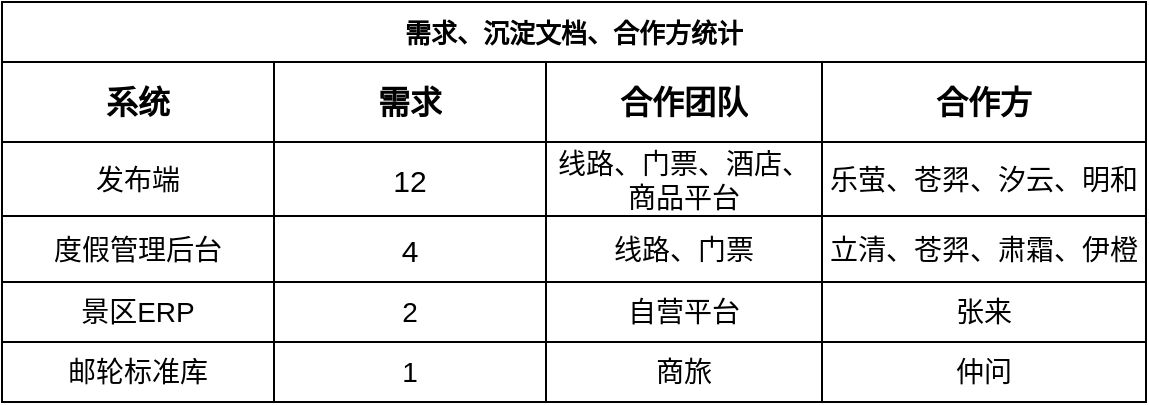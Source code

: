 <mxfile version="14.9.3" type="github">
  <diagram id="YOp7EUod95WV0Nj0ZzQr" name="第 1 页">
    <mxGraphModel dx="946" dy="565" grid="1" gridSize="10" guides="1" tooltips="1" connect="1" arrows="1" fold="1" page="1" pageScale="1" pageWidth="1654" pageHeight="2336" math="0" shadow="0">
      <root>
        <mxCell id="0" />
        <mxCell id="1" parent="0" />
        <mxCell id="FEjov3_fEQZX0-ExVcWr-1" value="需求、沉淀文档、合作方统计" style="shape=table;startSize=30;container=1;collapsible=0;childLayout=tableLayout;fontStyle=1;align=center;pointerEvents=1;fontSize=13;" vertex="1" parent="1">
          <mxGeometry x="200" y="150" width="572" height="200" as="geometry" />
        </mxCell>
        <mxCell id="FEjov3_fEQZX0-ExVcWr-2" value="" style="shape=partialRectangle;html=1;whiteSpace=wrap;collapsible=0;dropTarget=0;pointerEvents=0;fillColor=none;top=0;left=0;bottom=0;right=0;points=[[0,0.5],[1,0.5]];portConstraint=eastwest;" vertex="1" parent="FEjov3_fEQZX0-ExVcWr-1">
          <mxGeometry y="30" width="572" height="40" as="geometry" />
        </mxCell>
        <mxCell id="FEjov3_fEQZX0-ExVcWr-34" value="&lt;font size=&quot;1&quot;&gt;&lt;b style=&quot;font-size: 16px&quot;&gt;系统&lt;/b&gt;&lt;/font&gt;" style="shape=partialRectangle;html=1;whiteSpace=wrap;connectable=0;fillColor=none;top=0;left=0;bottom=0;right=0;overflow=hidden;pointerEvents=1;" vertex="1" parent="FEjov3_fEQZX0-ExVcWr-2">
          <mxGeometry width="136" height="40" as="geometry" />
        </mxCell>
        <mxCell id="FEjov3_fEQZX0-ExVcWr-3" value="&lt;font size=&quot;1&quot;&gt;&lt;b style=&quot;font-size: 16px&quot;&gt;需求&lt;/b&gt;&lt;/font&gt;" style="shape=partialRectangle;html=1;whiteSpace=wrap;connectable=0;fillColor=none;top=0;left=0;bottom=0;right=0;overflow=hidden;pointerEvents=1;" vertex="1" parent="FEjov3_fEQZX0-ExVcWr-2">
          <mxGeometry x="136" width="136" height="40" as="geometry" />
        </mxCell>
        <mxCell id="FEjov3_fEQZX0-ExVcWr-5" value="&lt;font size=&quot;1&quot;&gt;&lt;b style=&quot;font-size: 16px&quot;&gt;合作团队&lt;/b&gt;&lt;/font&gt;" style="shape=partialRectangle;html=1;whiteSpace=wrap;connectable=0;fillColor=none;top=0;left=0;bottom=0;right=0;overflow=hidden;pointerEvents=1;" vertex="1" parent="FEjov3_fEQZX0-ExVcWr-2">
          <mxGeometry x="272" width="138" height="40" as="geometry" />
        </mxCell>
        <mxCell id="FEjov3_fEQZX0-ExVcWr-81" value="&lt;font style=&quot;font-size: 16px&quot;&gt;&lt;b&gt;合作方&lt;/b&gt;&lt;/font&gt;" style="shape=partialRectangle;html=1;whiteSpace=wrap;connectable=0;fillColor=none;top=0;left=0;bottom=0;right=0;overflow=hidden;pointerEvents=1;" vertex="1" parent="FEjov3_fEQZX0-ExVcWr-2">
          <mxGeometry x="410" width="162" height="40" as="geometry" />
        </mxCell>
        <mxCell id="FEjov3_fEQZX0-ExVcWr-28" value="" style="shape=partialRectangle;html=1;whiteSpace=wrap;collapsible=0;dropTarget=0;pointerEvents=0;fillColor=none;top=0;left=0;bottom=0;right=0;points=[[0,0.5],[1,0.5]];portConstraint=eastwest;" vertex="1" parent="FEjov3_fEQZX0-ExVcWr-1">
          <mxGeometry y="70" width="572" height="37" as="geometry" />
        </mxCell>
        <mxCell id="FEjov3_fEQZX0-ExVcWr-35" value="&lt;font style=&quot;font-size: 14px&quot;&gt;发布端&lt;/font&gt;" style="shape=partialRectangle;html=1;whiteSpace=wrap;connectable=0;fillColor=none;top=0;left=0;bottom=0;right=0;overflow=hidden;pointerEvents=1;" vertex="1" parent="FEjov3_fEQZX0-ExVcWr-28">
          <mxGeometry width="136" height="37" as="geometry" />
        </mxCell>
        <mxCell id="FEjov3_fEQZX0-ExVcWr-29" value="&lt;font style=&quot;font-size: 15px&quot;&gt;12&lt;/font&gt;" style="shape=partialRectangle;html=1;whiteSpace=wrap;connectable=0;fillColor=none;top=0;left=0;bottom=0;right=0;overflow=hidden;pointerEvents=1;" vertex="1" parent="FEjov3_fEQZX0-ExVcWr-28">
          <mxGeometry x="136" width="136" height="37" as="geometry" />
        </mxCell>
        <mxCell id="FEjov3_fEQZX0-ExVcWr-31" value="&lt;font style=&quot;font-size: 14px&quot;&gt;线路、门票、酒店、商品平台&lt;/font&gt;" style="shape=partialRectangle;html=1;whiteSpace=wrap;connectable=0;fillColor=none;top=0;left=0;bottom=0;right=0;overflow=hidden;pointerEvents=1;" vertex="1" parent="FEjov3_fEQZX0-ExVcWr-28">
          <mxGeometry x="272" width="138" height="37" as="geometry" />
        </mxCell>
        <mxCell id="FEjov3_fEQZX0-ExVcWr-82" value="&lt;font style=&quot;font-size: 14px&quot;&gt;乐萤、苍羿、汐云、明和&lt;/font&gt;" style="shape=partialRectangle;html=1;whiteSpace=wrap;connectable=0;fillColor=none;top=0;left=0;bottom=0;right=0;overflow=hidden;pointerEvents=1;" vertex="1" parent="FEjov3_fEQZX0-ExVcWr-28">
          <mxGeometry x="410" width="162" height="37" as="geometry" />
        </mxCell>
        <mxCell id="FEjov3_fEQZX0-ExVcWr-66" style="shape=partialRectangle;html=1;whiteSpace=wrap;collapsible=0;dropTarget=0;pointerEvents=0;fillColor=none;top=0;left=0;bottom=0;right=0;points=[[0,0.5],[1,0.5]];portConstraint=eastwest;" vertex="1" parent="FEjov3_fEQZX0-ExVcWr-1">
          <mxGeometry y="107" width="572" height="33" as="geometry" />
        </mxCell>
        <mxCell id="FEjov3_fEQZX0-ExVcWr-67" value="&lt;font style=&quot;font-size: 14px&quot;&gt;度假管理后台&lt;/font&gt;" style="shape=partialRectangle;html=1;whiteSpace=wrap;connectable=0;fillColor=none;top=0;left=0;bottom=0;right=0;overflow=hidden;pointerEvents=1;" vertex="1" parent="FEjov3_fEQZX0-ExVcWr-66">
          <mxGeometry width="136" height="33" as="geometry" />
        </mxCell>
        <mxCell id="FEjov3_fEQZX0-ExVcWr-68" value="&lt;font style=&quot;font-size: 15px&quot;&gt;4&lt;/font&gt;" style="shape=partialRectangle;html=1;whiteSpace=wrap;connectable=0;fillColor=none;top=0;left=0;bottom=0;right=0;overflow=hidden;pointerEvents=1;" vertex="1" parent="FEjov3_fEQZX0-ExVcWr-66">
          <mxGeometry x="136" width="136" height="33" as="geometry" />
        </mxCell>
        <mxCell id="FEjov3_fEQZX0-ExVcWr-70" value="&lt;font style=&quot;font-size: 14px&quot;&gt;线路、门票&lt;/font&gt;" style="shape=partialRectangle;html=1;whiteSpace=wrap;connectable=0;fillColor=none;top=0;left=0;bottom=0;right=0;overflow=hidden;pointerEvents=1;" vertex="1" parent="FEjov3_fEQZX0-ExVcWr-66">
          <mxGeometry x="272" width="138" height="33" as="geometry" />
        </mxCell>
        <mxCell id="FEjov3_fEQZX0-ExVcWr-83" value="&lt;font style=&quot;font-size: 14px&quot;&gt;立清、苍羿、肃霜、伊橙&lt;/font&gt;" style="shape=partialRectangle;html=1;whiteSpace=wrap;connectable=0;fillColor=none;top=0;left=0;bottom=0;right=0;overflow=hidden;pointerEvents=1;" vertex="1" parent="FEjov3_fEQZX0-ExVcWr-66">
          <mxGeometry x="410" width="162" height="33" as="geometry" />
        </mxCell>
        <mxCell id="FEjov3_fEQZX0-ExVcWr-6" value="" style="shape=partialRectangle;html=1;whiteSpace=wrap;collapsible=0;dropTarget=0;pointerEvents=0;fillColor=none;top=0;left=0;bottom=0;right=0;points=[[0,0.5],[1,0.5]];portConstraint=eastwest;" vertex="1" parent="FEjov3_fEQZX0-ExVcWr-1">
          <mxGeometry y="140" width="572" height="30" as="geometry" />
        </mxCell>
        <mxCell id="FEjov3_fEQZX0-ExVcWr-36" value="&lt;font style=&quot;font-size: 14px&quot;&gt;景区ERP&lt;/font&gt;" style="shape=partialRectangle;html=1;whiteSpace=wrap;connectable=0;fillColor=none;top=0;left=0;bottom=0;right=0;overflow=hidden;pointerEvents=1;" vertex="1" parent="FEjov3_fEQZX0-ExVcWr-6">
          <mxGeometry width="136" height="30" as="geometry" />
        </mxCell>
        <mxCell id="FEjov3_fEQZX0-ExVcWr-7" value="&lt;font style=&quot;font-size: 14px&quot;&gt;2&lt;/font&gt;" style="shape=partialRectangle;html=1;whiteSpace=wrap;connectable=0;fillColor=none;top=0;left=0;bottom=0;right=0;overflow=hidden;pointerEvents=1;" vertex="1" parent="FEjov3_fEQZX0-ExVcWr-6">
          <mxGeometry x="136" width="136" height="30" as="geometry" />
        </mxCell>
        <mxCell id="FEjov3_fEQZX0-ExVcWr-9" value="&lt;font style=&quot;font-size: 14px&quot;&gt;自营平台&lt;/font&gt;" style="shape=partialRectangle;html=1;whiteSpace=wrap;connectable=0;fillColor=none;top=0;left=0;bottom=0;right=0;overflow=hidden;pointerEvents=1;" vertex="1" parent="FEjov3_fEQZX0-ExVcWr-6">
          <mxGeometry x="272" width="138" height="30" as="geometry" />
        </mxCell>
        <mxCell id="FEjov3_fEQZX0-ExVcWr-84" value="&lt;font style=&quot;font-size: 14px&quot;&gt;张来&lt;/font&gt;" style="shape=partialRectangle;html=1;whiteSpace=wrap;connectable=0;fillColor=none;top=0;left=0;bottom=0;right=0;overflow=hidden;pointerEvents=1;" vertex="1" parent="FEjov3_fEQZX0-ExVcWr-6">
          <mxGeometry x="410" width="162" height="30" as="geometry" />
        </mxCell>
        <mxCell id="FEjov3_fEQZX0-ExVcWr-71" style="shape=partialRectangle;html=1;whiteSpace=wrap;collapsible=0;dropTarget=0;pointerEvents=0;fillColor=none;top=0;left=0;bottom=0;right=0;points=[[0,0.5],[1,0.5]];portConstraint=eastwest;" vertex="1" parent="FEjov3_fEQZX0-ExVcWr-1">
          <mxGeometry y="170" width="572" height="30" as="geometry" />
        </mxCell>
        <mxCell id="FEjov3_fEQZX0-ExVcWr-72" value="&lt;font style=&quot;font-size: 14px&quot;&gt;邮轮标准库&lt;/font&gt;" style="shape=partialRectangle;html=1;whiteSpace=wrap;connectable=0;fillColor=none;top=0;left=0;bottom=0;right=0;overflow=hidden;pointerEvents=1;" vertex="1" parent="FEjov3_fEQZX0-ExVcWr-71">
          <mxGeometry width="136" height="30" as="geometry" />
        </mxCell>
        <mxCell id="FEjov3_fEQZX0-ExVcWr-73" value="&lt;font style=&quot;font-size: 14px&quot;&gt;1&lt;/font&gt;" style="shape=partialRectangle;html=1;whiteSpace=wrap;connectable=0;fillColor=none;top=0;left=0;bottom=0;right=0;overflow=hidden;pointerEvents=1;" vertex="1" parent="FEjov3_fEQZX0-ExVcWr-71">
          <mxGeometry x="136" width="136" height="30" as="geometry" />
        </mxCell>
        <mxCell id="FEjov3_fEQZX0-ExVcWr-75" value="&lt;font style=&quot;font-size: 14px&quot;&gt;商旅&lt;/font&gt;" style="shape=partialRectangle;html=1;whiteSpace=wrap;connectable=0;fillColor=none;top=0;left=0;bottom=0;right=0;overflow=hidden;pointerEvents=1;" vertex="1" parent="FEjov3_fEQZX0-ExVcWr-71">
          <mxGeometry x="272" width="138" height="30" as="geometry" />
        </mxCell>
        <mxCell id="FEjov3_fEQZX0-ExVcWr-85" value="&lt;font style=&quot;font-size: 14px&quot;&gt;仲问&lt;/font&gt;" style="shape=partialRectangle;html=1;whiteSpace=wrap;connectable=0;fillColor=none;top=0;left=0;bottom=0;right=0;overflow=hidden;pointerEvents=1;" vertex="1" parent="FEjov3_fEQZX0-ExVcWr-71">
          <mxGeometry x="410" width="162" height="30" as="geometry" />
        </mxCell>
      </root>
    </mxGraphModel>
  </diagram>
</mxfile>
